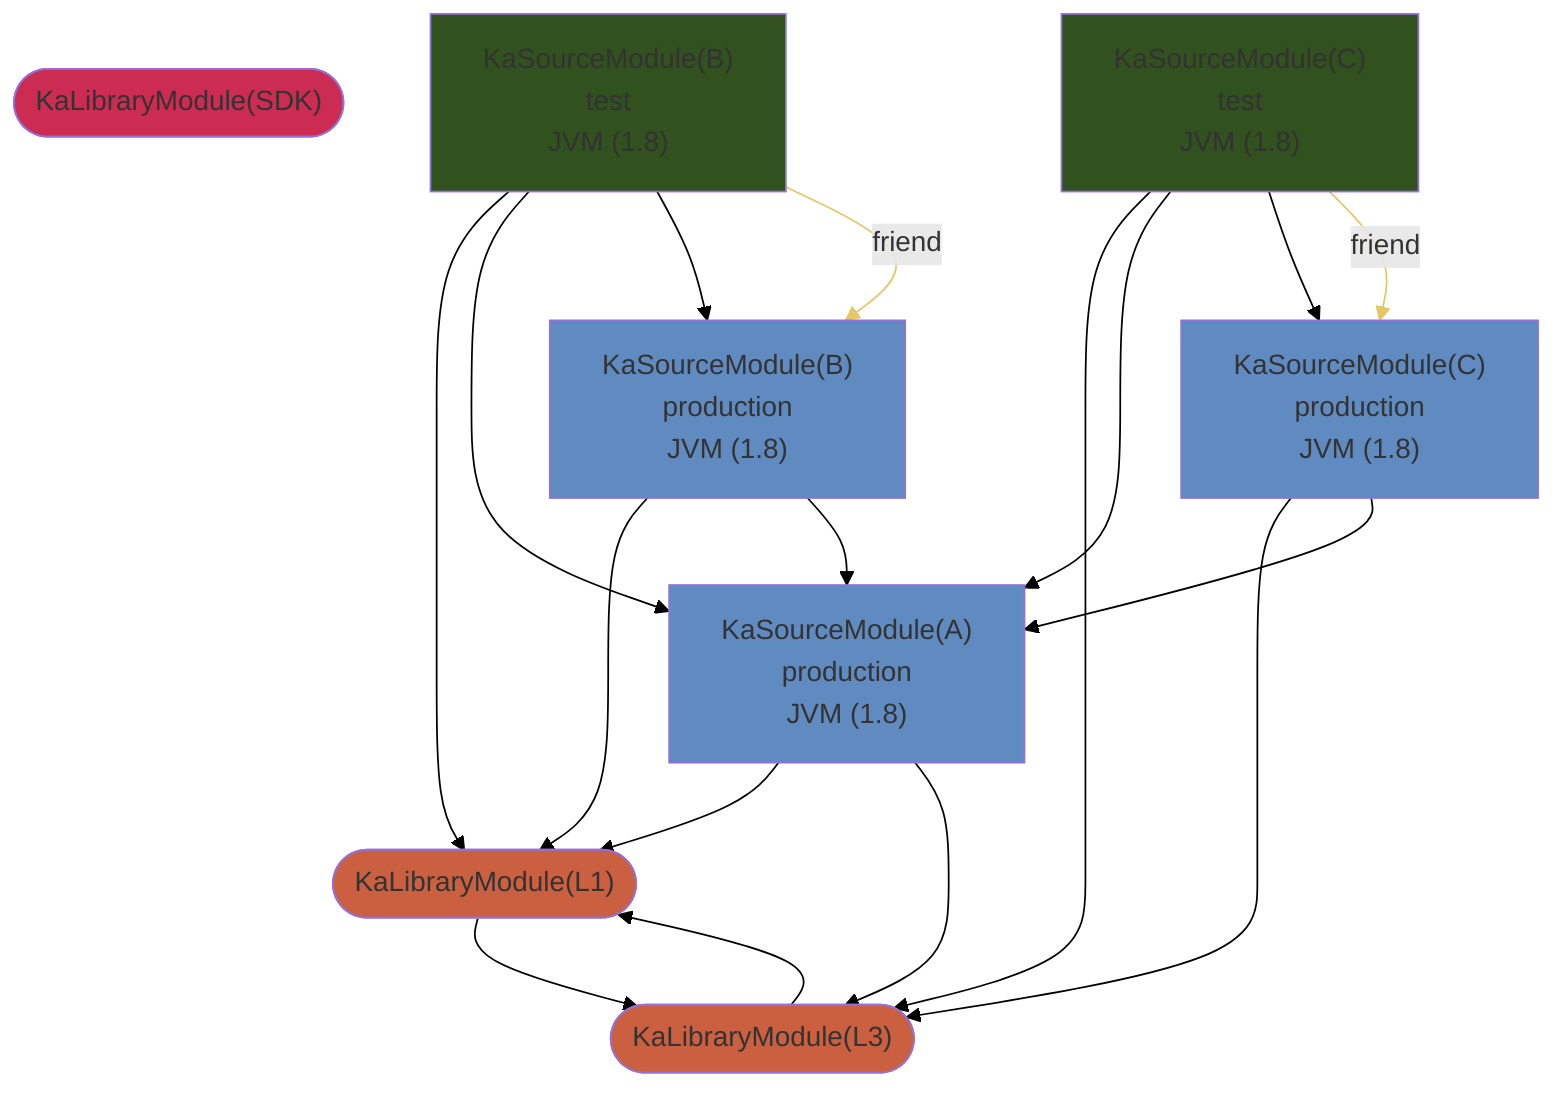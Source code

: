 graph TD
  KaLibraryModule_0(["KaLibraryModule(L1)"])
  KaLibraryModule_1(["KaLibraryModule(L3)"])
  KaLibraryModule_2(["KaLibraryModule(SDK)"])
  KaSourceModule_3["KaSourceModule(A)<br />production<br />JVM (1.8)"]
  KaSourceModule_4["KaSourceModule(B)<br />production<br />JVM (1.8)"]
  KaSourceModule_5["KaSourceModule(B)<br />test<br />JVM (1.8)"]
  KaSourceModule_6["KaSourceModule(C)<br />production<br />JVM (1.8)"]
  KaSourceModule_7["KaSourceModule(C)<br />test<br />JVM (1.8)"]
  style KaLibraryModule_0 fill:#CB6040
  style KaLibraryModule_1 fill:#CB6040
  style KaLibraryModule_2 fill:#CC2B52
  style KaSourceModule_3 fill:#608BC1
  style KaSourceModule_4 fill:#608BC1
  style KaSourceModule_5 fill:#31511E
  style KaSourceModule_6 fill:#608BC1
  style KaSourceModule_7 fill:#31511E
  KaLibraryModule_0 --> KaLibraryModule_1
  KaLibraryModule_1 --> KaLibraryModule_0
  KaSourceModule_3 --> KaLibraryModule_0
  KaSourceModule_3 --> KaLibraryModule_1
  KaSourceModule_4 --> KaLibraryModule_0
  KaSourceModule_4 --> KaSourceModule_3
  KaSourceModule_5 --> KaLibraryModule_0
  KaSourceModule_5 --> KaSourceModule_3
  KaSourceModule_5 --> KaSourceModule_4
  KaSourceModule_6 --> KaLibraryModule_1
  KaSourceModule_6 --> KaSourceModule_3
  KaSourceModule_7 --> KaLibraryModule_1
  KaSourceModule_7 --> KaSourceModule_3
  KaSourceModule_7 --> KaSourceModule_6
  KaSourceModule_5 --friend--> KaSourceModule_4
  KaSourceModule_7 --friend--> KaSourceModule_6
  linkStyle 0 stroke:black
  linkStyle 1 stroke:black
  linkStyle 2 stroke:black
  linkStyle 3 stroke:black
  linkStyle 4 stroke:black
  linkStyle 5 stroke:black
  linkStyle 6 stroke:black
  linkStyle 7 stroke:black
  linkStyle 8 stroke:black
  linkStyle 9 stroke:black
  linkStyle 10 stroke:black
  linkStyle 11 stroke:black
  linkStyle 12 stroke:black
  linkStyle 13 stroke:black
  linkStyle 14 stroke:#E6C767
  linkStyle 15 stroke:#E6C767